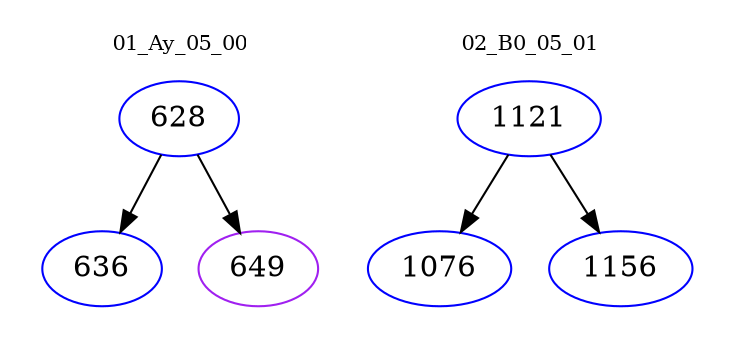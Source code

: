 digraph{
subgraph cluster_0 {
color = white
label = "01_Ay_05_00";
fontsize=10;
T0_628 [label="628", color="blue"]
T0_628 -> T0_636 [color="black"]
T0_636 [label="636", color="blue"]
T0_628 -> T0_649 [color="black"]
T0_649 [label="649", color="purple"]
}
subgraph cluster_1 {
color = white
label = "02_B0_05_01";
fontsize=10;
T1_1121 [label="1121", color="blue"]
T1_1121 -> T1_1076 [color="black"]
T1_1076 [label="1076", color="blue"]
T1_1121 -> T1_1156 [color="black"]
T1_1156 [label="1156", color="blue"]
}
}
